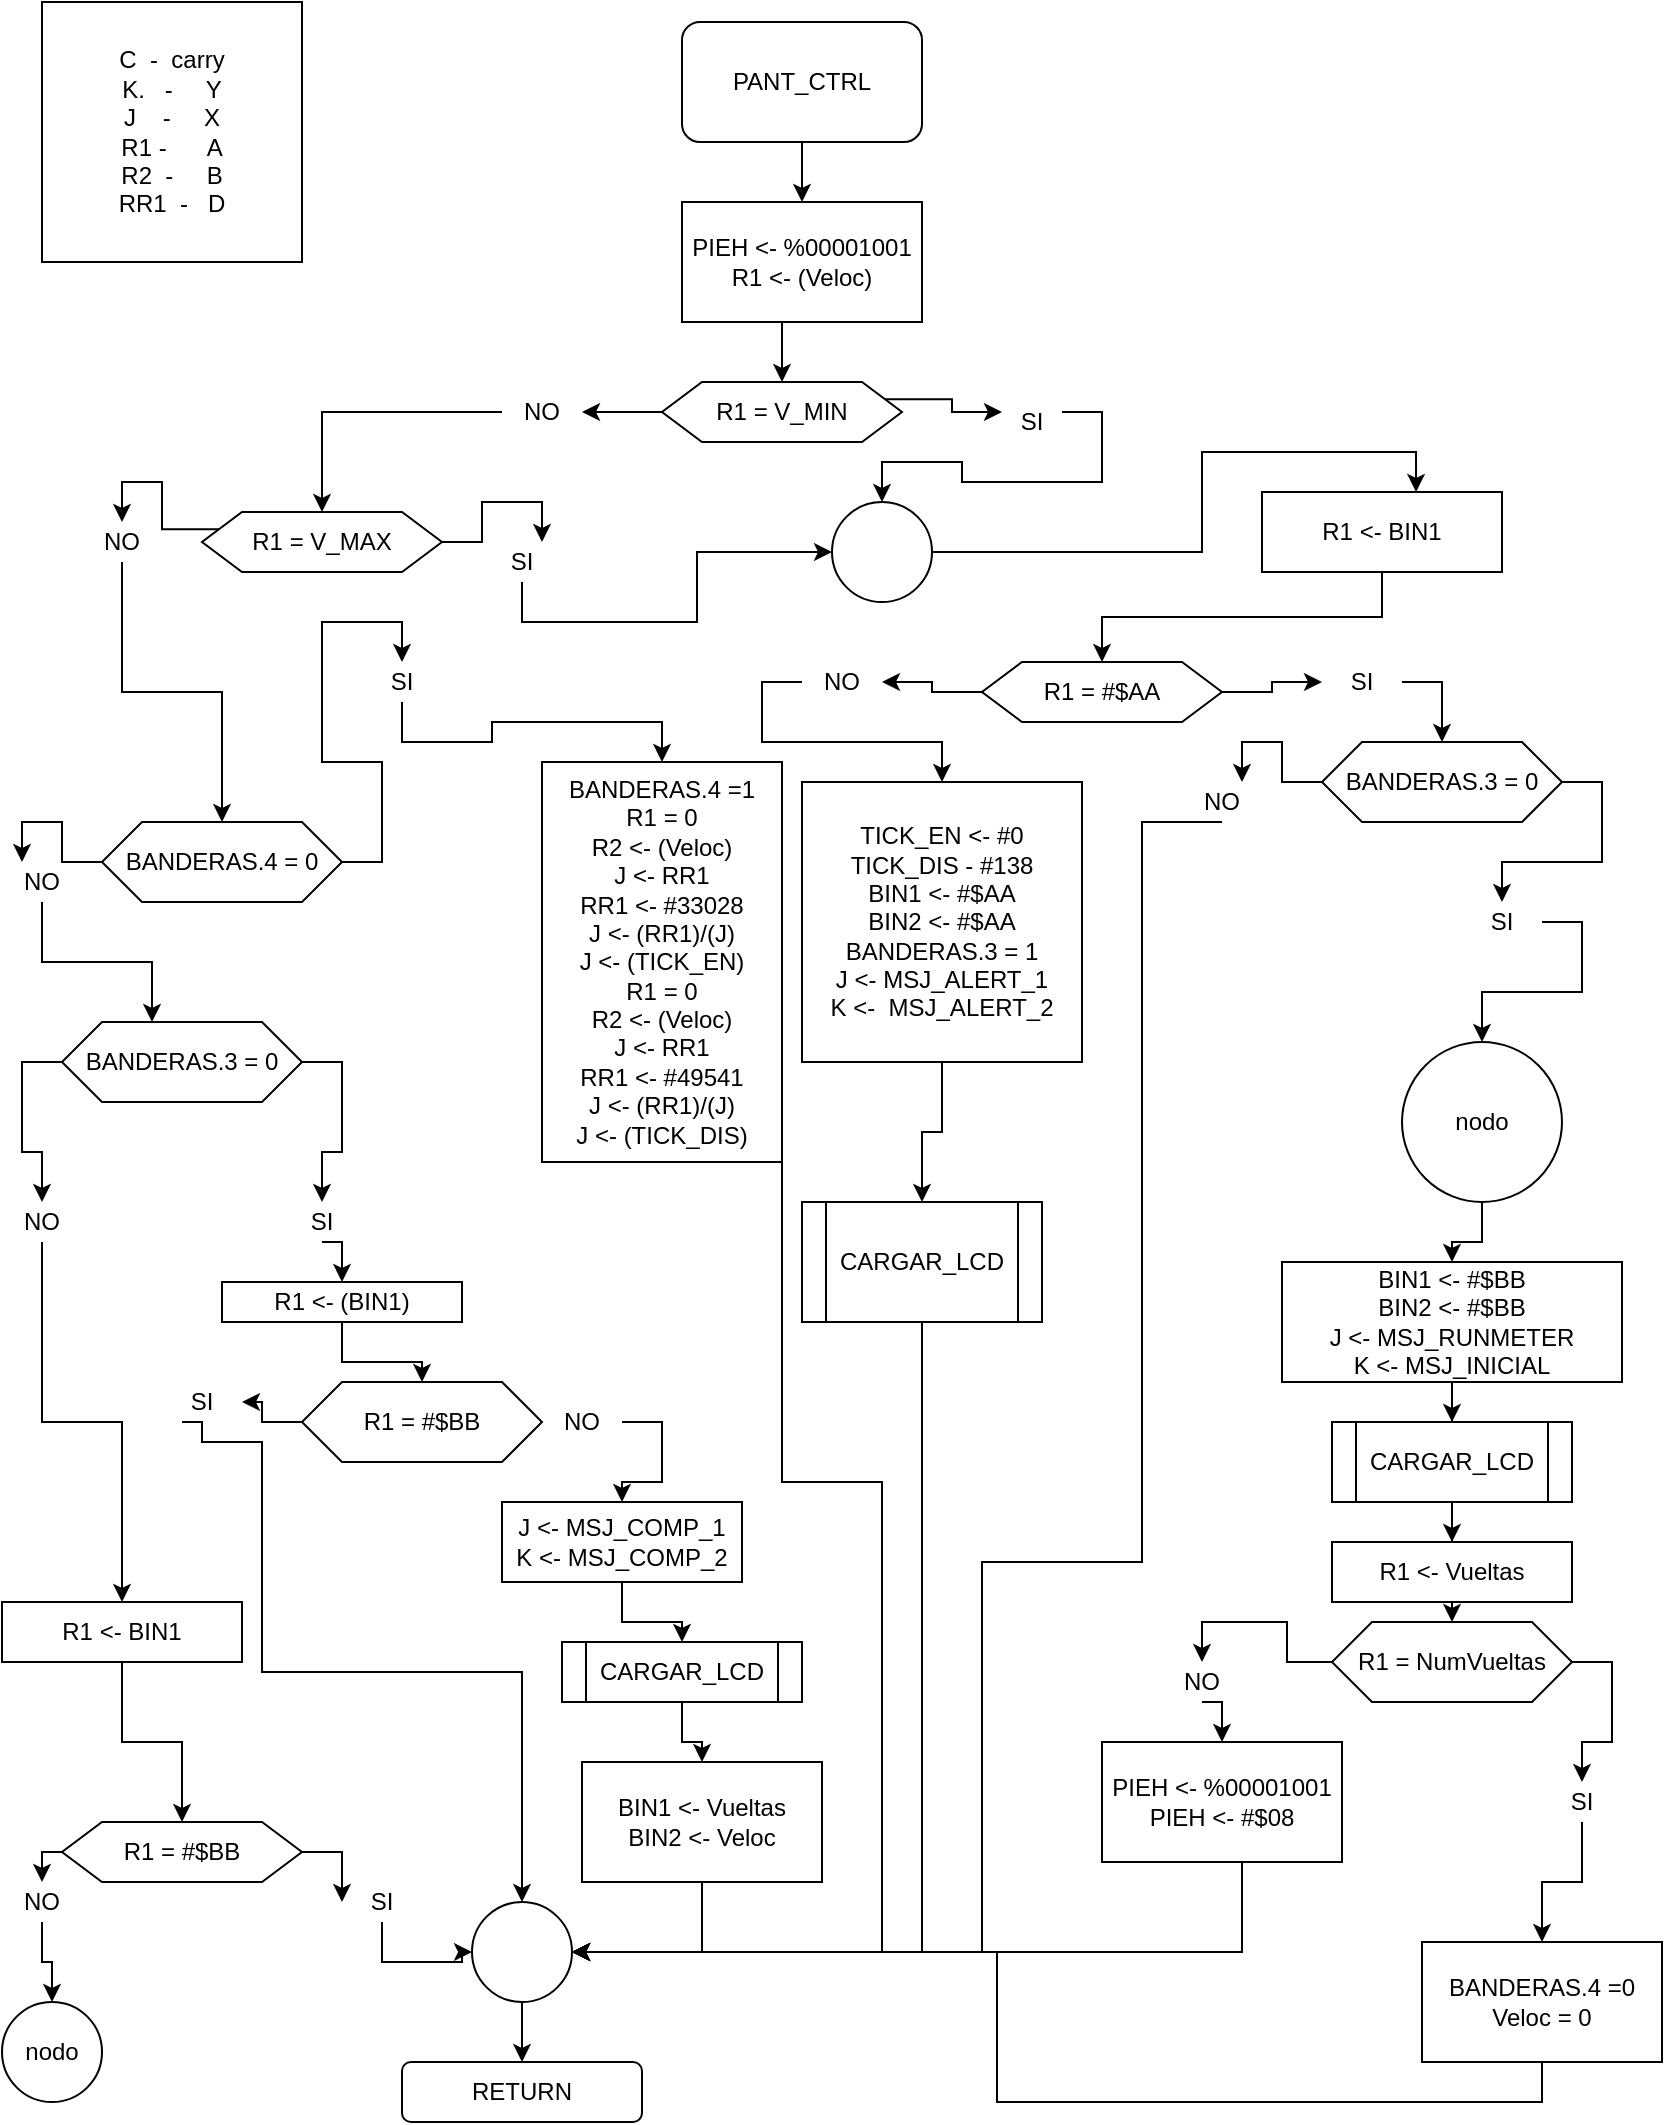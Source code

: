 <mxfile version="14.4.3" type="device"><diagram id="p27Ur7wyZK3bBlWYnrqP" name="Page-1"><mxGraphModel dx="685" dy="822" grid="1" gridSize="10" guides="1" tooltips="1" connect="1" arrows="1" fold="1" page="1" pageScale="1" pageWidth="850" pageHeight="1100" math="0" shadow="0"><root><mxCell id="0"/><mxCell id="1" parent="0"/><mxCell id="R_4s6mcesNgmBuXri8zA-4" style="edgeStyle=orthogonalEdgeStyle;rounded=0;orthogonalLoop=1;jettySize=auto;html=1;exitX=0.5;exitY=1;exitDx=0;exitDy=0;" edge="1" parent="1" source="R_4s6mcesNgmBuXri8zA-1" target="R_4s6mcesNgmBuXri8zA-3"><mxGeometry relative="1" as="geometry"/></mxCell><mxCell id="R_4s6mcesNgmBuXri8zA-1" value="PANT_CTRL" style="rounded=1;whiteSpace=wrap;html=1;" vertex="1" parent="1"><mxGeometry x="350" y="30" width="120" height="60" as="geometry"/></mxCell><mxCell id="R_4s6mcesNgmBuXri8zA-2" value="C &amp;nbsp;- &amp;nbsp;carry&lt;br&gt;K. &amp;nbsp; - &amp;nbsp; &amp;nbsp; Y&lt;br&gt;J &amp;nbsp; &amp;nbsp;- &amp;nbsp; &amp;nbsp; X&lt;br&gt;R1 - &amp;nbsp; &amp;nbsp; &amp;nbsp;A&lt;br&gt;R2 &amp;nbsp;- &amp;nbsp; &amp;nbsp; B&lt;br&gt;RR1 &amp;nbsp;- &amp;nbsp; D" style="whiteSpace=wrap;html=1;aspect=fixed;" vertex="1" parent="1"><mxGeometry x="30" y="20" width="130" height="130" as="geometry"/></mxCell><mxCell id="R_4s6mcesNgmBuXri8zA-8" style="edgeStyle=orthogonalEdgeStyle;rounded=0;orthogonalLoop=1;jettySize=auto;html=1;exitX=0.5;exitY=1;exitDx=0;exitDy=0;entryX=0.5;entryY=0;entryDx=0;entryDy=0;" edge="1" parent="1" source="R_4s6mcesNgmBuXri8zA-3" target="R_4s6mcesNgmBuXri8zA-5"><mxGeometry relative="1" as="geometry"/></mxCell><mxCell id="R_4s6mcesNgmBuXri8zA-3" value="PIEH &amp;lt;- %00001001&lt;br&gt;R1 &amp;lt;- (Veloc)" style="rounded=0;whiteSpace=wrap;html=1;" vertex="1" parent="1"><mxGeometry x="350" y="120" width="120" height="60" as="geometry"/></mxCell><mxCell id="R_4s6mcesNgmBuXri8zA-9" style="edgeStyle=orthogonalEdgeStyle;rounded=0;orthogonalLoop=1;jettySize=auto;html=1;exitX=0;exitY=0.5;exitDx=0;exitDy=0;" edge="1" parent="1" source="R_4s6mcesNgmBuXri8zA-5" target="R_4s6mcesNgmBuXri8zA-6"><mxGeometry relative="1" as="geometry"/></mxCell><mxCell id="R_4s6mcesNgmBuXri8zA-10" style="edgeStyle=orthogonalEdgeStyle;rounded=0;orthogonalLoop=1;jettySize=auto;html=1;exitX=1;exitY=0.25;exitDx=0;exitDy=0;entryX=0;entryY=0.25;entryDx=0;entryDy=0;" edge="1" parent="1" source="R_4s6mcesNgmBuXri8zA-5" target="R_4s6mcesNgmBuXri8zA-7"><mxGeometry relative="1" as="geometry"/></mxCell><mxCell id="R_4s6mcesNgmBuXri8zA-5" value="R1 = V_MIN" style="shape=hexagon;perimeter=hexagonPerimeter2;whiteSpace=wrap;html=1;fixedSize=1;" vertex="1" parent="1"><mxGeometry x="340" y="210" width="120" height="30" as="geometry"/></mxCell><mxCell id="R_4s6mcesNgmBuXri8zA-41" style="edgeStyle=orthogonalEdgeStyle;rounded=0;orthogonalLoop=1;jettySize=auto;html=1;entryX=0.5;entryY=0;entryDx=0;entryDy=0;" edge="1" parent="1" source="R_4s6mcesNgmBuXri8zA-6" target="R_4s6mcesNgmBuXri8zA-42"><mxGeometry relative="1" as="geometry"><mxPoint x="240" y="225" as="targetPoint"/></mxGeometry></mxCell><mxCell id="R_4s6mcesNgmBuXri8zA-6" value="NO" style="text;html=1;strokeColor=none;fillColor=none;align=center;verticalAlign=middle;whiteSpace=wrap;rounded=0;" vertex="1" parent="1"><mxGeometry x="260" y="215" width="40" height="20" as="geometry"/></mxCell><mxCell id="R_4s6mcesNgmBuXri8zA-49" style="edgeStyle=orthogonalEdgeStyle;rounded=0;orthogonalLoop=1;jettySize=auto;html=1;exitX=1;exitY=0.25;exitDx=0;exitDy=0;entryX=0.5;entryY=0;entryDx=0;entryDy=0;" edge="1" parent="1" source="R_4s6mcesNgmBuXri8zA-7" target="R_4s6mcesNgmBuXri8zA-47"><mxGeometry relative="1" as="geometry"/></mxCell><mxCell id="R_4s6mcesNgmBuXri8zA-7" value="SI" style="text;html=1;strokeColor=none;fillColor=none;align=center;verticalAlign=middle;whiteSpace=wrap;rounded=0;" vertex="1" parent="1"><mxGeometry x="510" y="220" width="30" height="20" as="geometry"/></mxCell><mxCell id="R_4s6mcesNgmBuXri8zA-14" style="edgeStyle=orthogonalEdgeStyle;rounded=0;orthogonalLoop=1;jettySize=auto;html=1;exitX=0.5;exitY=1;exitDx=0;exitDy=0;" edge="1" parent="1" source="R_4s6mcesNgmBuXri8zA-11" target="R_4s6mcesNgmBuXri8zA-13"><mxGeometry relative="1" as="geometry"/></mxCell><mxCell id="R_4s6mcesNgmBuXri8zA-11" value="R1 &amp;lt;- BIN1" style="rounded=0;whiteSpace=wrap;html=1;" vertex="1" parent="1"><mxGeometry x="640" y="265" width="120" height="40" as="geometry"/></mxCell><mxCell id="R_4s6mcesNgmBuXri8zA-18" style="edgeStyle=orthogonalEdgeStyle;rounded=0;orthogonalLoop=1;jettySize=auto;html=1;exitX=1;exitY=0.5;exitDx=0;exitDy=0;" edge="1" parent="1" source="R_4s6mcesNgmBuXri8zA-13" target="R_4s6mcesNgmBuXri8zA-16"><mxGeometry relative="1" as="geometry"/></mxCell><mxCell id="R_4s6mcesNgmBuXri8zA-30" style="edgeStyle=orthogonalEdgeStyle;rounded=0;orthogonalLoop=1;jettySize=auto;html=1;exitX=0;exitY=0.5;exitDx=0;exitDy=0;entryX=1;entryY=0.5;entryDx=0;entryDy=0;" edge="1" parent="1" source="R_4s6mcesNgmBuXri8zA-13" target="R_4s6mcesNgmBuXri8zA-15"><mxGeometry relative="1" as="geometry"/></mxCell><mxCell id="R_4s6mcesNgmBuXri8zA-13" value="R1 = #$AA" style="shape=hexagon;perimeter=hexagonPerimeter2;whiteSpace=wrap;html=1;fixedSize=1;" vertex="1" parent="1"><mxGeometry x="500" y="350" width="120" height="30" as="geometry"/></mxCell><mxCell id="R_4s6mcesNgmBuXri8zA-32" style="edgeStyle=orthogonalEdgeStyle;rounded=0;orthogonalLoop=1;jettySize=auto;html=1;exitX=0;exitY=0.5;exitDx=0;exitDy=0;" edge="1" parent="1" source="R_4s6mcesNgmBuXri8zA-15" target="R_4s6mcesNgmBuXri8zA-31"><mxGeometry relative="1" as="geometry"/></mxCell><mxCell id="R_4s6mcesNgmBuXri8zA-15" value="NO" style="text;html=1;strokeColor=none;fillColor=none;align=center;verticalAlign=middle;whiteSpace=wrap;rounded=0;" vertex="1" parent="1"><mxGeometry x="410" y="350" width="40" height="20" as="geometry"/></mxCell><mxCell id="R_4s6mcesNgmBuXri8zA-22" style="edgeStyle=orthogonalEdgeStyle;rounded=0;orthogonalLoop=1;jettySize=auto;html=1;exitX=1;exitY=0.5;exitDx=0;exitDy=0;" edge="1" parent="1" source="R_4s6mcesNgmBuXri8zA-16" target="R_4s6mcesNgmBuXri8zA-21"><mxGeometry relative="1" as="geometry"/></mxCell><mxCell id="R_4s6mcesNgmBuXri8zA-16" value="SI" style="text;html=1;strokeColor=none;fillColor=none;align=center;verticalAlign=middle;whiteSpace=wrap;rounded=0;" vertex="1" parent="1"><mxGeometry x="670" y="350" width="40" height="20" as="geometry"/></mxCell><mxCell id="R_4s6mcesNgmBuXri8zA-25" style="edgeStyle=orthogonalEdgeStyle;rounded=0;orthogonalLoop=1;jettySize=auto;html=1;exitX=0;exitY=0.5;exitDx=0;exitDy=0;entryX=0.75;entryY=0;entryDx=0;entryDy=0;" edge="1" parent="1" source="R_4s6mcesNgmBuXri8zA-21" target="R_4s6mcesNgmBuXri8zA-24"><mxGeometry relative="1" as="geometry"/></mxCell><mxCell id="R_4s6mcesNgmBuXri8zA-40" style="edgeStyle=orthogonalEdgeStyle;rounded=0;orthogonalLoop=1;jettySize=auto;html=1;exitX=1;exitY=0.5;exitDx=0;exitDy=0;" edge="1" parent="1" source="R_4s6mcesNgmBuXri8zA-21" target="R_4s6mcesNgmBuXri8zA-23"><mxGeometry relative="1" as="geometry"/></mxCell><mxCell id="R_4s6mcesNgmBuXri8zA-21" value="&lt;span&gt;BANDERAS.3 = 0&lt;/span&gt;" style="shape=hexagon;perimeter=hexagonPerimeter2;whiteSpace=wrap;html=1;fixedSize=1;" vertex="1" parent="1"><mxGeometry x="670" y="390" width="120" height="40" as="geometry"/></mxCell><mxCell id="R_4s6mcesNgmBuXri8zA-77" style="edgeStyle=orthogonalEdgeStyle;rounded=0;orthogonalLoop=1;jettySize=auto;html=1;exitX=1;exitY=0.5;exitDx=0;exitDy=0;entryX=0.5;entryY=0;entryDx=0;entryDy=0;" edge="1" parent="1" source="R_4s6mcesNgmBuXri8zA-23" target="R_4s6mcesNgmBuXri8zA-78"><mxGeometry relative="1" as="geometry"><mxPoint x="740" y="610" as="targetPoint"/></mxGeometry></mxCell><mxCell id="R_4s6mcesNgmBuXri8zA-23" value="SI" style="text;html=1;strokeColor=none;fillColor=none;align=center;verticalAlign=middle;whiteSpace=wrap;rounded=0;" vertex="1" parent="1"><mxGeometry x="740" y="470" width="40" height="20" as="geometry"/></mxCell><mxCell id="R_4s6mcesNgmBuXri8zA-29" style="edgeStyle=orthogonalEdgeStyle;rounded=0;orthogonalLoop=1;jettySize=auto;html=1;exitX=0.5;exitY=1;exitDx=0;exitDy=0;entryX=1;entryY=0.5;entryDx=0;entryDy=0;" edge="1" parent="1" source="R_4s6mcesNgmBuXri8zA-24" target="R_4s6mcesNgmBuXri8zA-27"><mxGeometry relative="1" as="geometry"><Array as="points"><mxPoint x="580" y="430"/><mxPoint x="580" y="800"/><mxPoint x="500" y="800"/><mxPoint x="500" y="995"/></Array></mxGeometry></mxCell><mxCell id="R_4s6mcesNgmBuXri8zA-24" value="NO" style="text;html=1;strokeColor=none;fillColor=none;align=center;verticalAlign=middle;whiteSpace=wrap;rounded=0;" vertex="1" parent="1"><mxGeometry x="600" y="410" width="40" height="20" as="geometry"/></mxCell><mxCell id="R_4s6mcesNgmBuXri8zA-26" value="RETURN" style="rounded=1;whiteSpace=wrap;html=1;" vertex="1" parent="1"><mxGeometry x="210" y="1050" width="120" height="30" as="geometry"/></mxCell><mxCell id="R_4s6mcesNgmBuXri8zA-28" style="edgeStyle=orthogonalEdgeStyle;rounded=0;orthogonalLoop=1;jettySize=auto;html=1;exitX=0.5;exitY=1;exitDx=0;exitDy=0;" edge="1" parent="1" source="R_4s6mcesNgmBuXri8zA-27" target="R_4s6mcesNgmBuXri8zA-26"><mxGeometry relative="1" as="geometry"/></mxCell><mxCell id="R_4s6mcesNgmBuXri8zA-27" value="" style="ellipse;whiteSpace=wrap;html=1;aspect=fixed;" vertex="1" parent="1"><mxGeometry x="245" y="970" width="50" height="50" as="geometry"/></mxCell><mxCell id="R_4s6mcesNgmBuXri8zA-38" style="edgeStyle=orthogonalEdgeStyle;rounded=0;orthogonalLoop=1;jettySize=auto;html=1;exitX=0.5;exitY=1;exitDx=0;exitDy=0;" edge="1" parent="1" source="R_4s6mcesNgmBuXri8zA-31" target="R_4s6mcesNgmBuXri8zA-37"><mxGeometry relative="1" as="geometry"/></mxCell><mxCell id="R_4s6mcesNgmBuXri8zA-31" value="TICK_EN &amp;lt;- #0&lt;br&gt;TICK_DIS - #138&lt;br&gt;BIN1 &amp;lt;- #$AA&lt;br&gt;BIN2 &amp;lt;- #$AA&lt;br&gt;BANDERAS.3 = 1&lt;br&gt;J &amp;lt;- MSJ_ALERT_1&lt;br&gt;K &amp;lt;- &amp;nbsp;MSJ_ALERT_2" style="rounded=0;whiteSpace=wrap;html=1;" vertex="1" parent="1"><mxGeometry x="410" y="410" width="140" height="140" as="geometry"/></mxCell><mxCell id="R_4s6mcesNgmBuXri8zA-36" style="edgeStyle=orthogonalEdgeStyle;rounded=0;orthogonalLoop=1;jettySize=auto;html=1;exitX=0.5;exitY=1;exitDx=0;exitDy=0;" edge="1" parent="1" source="R_4s6mcesNgmBuXri8zA-31" target="R_4s6mcesNgmBuXri8zA-31"><mxGeometry relative="1" as="geometry"/></mxCell><mxCell id="R_4s6mcesNgmBuXri8zA-39" style="edgeStyle=orthogonalEdgeStyle;rounded=0;orthogonalLoop=1;jettySize=auto;html=1;exitX=0.5;exitY=1;exitDx=0;exitDy=0;entryX=1;entryY=0.5;entryDx=0;entryDy=0;" edge="1" parent="1" source="R_4s6mcesNgmBuXri8zA-37" target="R_4s6mcesNgmBuXri8zA-27"><mxGeometry relative="1" as="geometry"/></mxCell><mxCell id="R_4s6mcesNgmBuXri8zA-37" value="CARGAR_LCD" style="shape=process;whiteSpace=wrap;html=1;backgroundOutline=1;" vertex="1" parent="1"><mxGeometry x="410" y="620" width="120" height="60" as="geometry"/></mxCell><mxCell id="R_4s6mcesNgmBuXri8zA-45" style="edgeStyle=orthogonalEdgeStyle;rounded=0;orthogonalLoop=1;jettySize=auto;html=1;exitX=1;exitY=0.5;exitDx=0;exitDy=0;entryX=0.75;entryY=0;entryDx=0;entryDy=0;" edge="1" parent="1" source="R_4s6mcesNgmBuXri8zA-42" target="R_4s6mcesNgmBuXri8zA-44"><mxGeometry relative="1" as="geometry"/></mxCell><mxCell id="R_4s6mcesNgmBuXri8zA-46" style="edgeStyle=orthogonalEdgeStyle;rounded=0;orthogonalLoop=1;jettySize=auto;html=1;exitX=0;exitY=0.25;exitDx=0;exitDy=0;entryX=0.5;entryY=0;entryDx=0;entryDy=0;" edge="1" parent="1" source="R_4s6mcesNgmBuXri8zA-42" target="R_4s6mcesNgmBuXri8zA-43"><mxGeometry relative="1" as="geometry"/></mxCell><mxCell id="R_4s6mcesNgmBuXri8zA-42" value="R1 = V_MAX" style="shape=hexagon;perimeter=hexagonPerimeter2;whiteSpace=wrap;html=1;fixedSize=1;" vertex="1" parent="1"><mxGeometry x="110" y="275" width="120" height="30" as="geometry"/></mxCell><mxCell id="R_4s6mcesNgmBuXri8zA-75" style="edgeStyle=orthogonalEdgeStyle;rounded=0;orthogonalLoop=1;jettySize=auto;html=1;exitX=0.5;exitY=1;exitDx=0;exitDy=0;entryX=0.5;entryY=0;entryDx=0;entryDy=0;" edge="1" parent="1" source="R_4s6mcesNgmBuXri8zA-43" target="R_4s6mcesNgmBuXri8zA-53"><mxGeometry relative="1" as="geometry"><mxPoint x="95" y="375" as="targetPoint"/></mxGeometry></mxCell><mxCell id="R_4s6mcesNgmBuXri8zA-43" value="NO" style="text;html=1;strokeColor=none;fillColor=none;align=center;verticalAlign=middle;whiteSpace=wrap;rounded=0;" vertex="1" parent="1"><mxGeometry x="50" y="280" width="40" height="20" as="geometry"/></mxCell><mxCell id="R_4s6mcesNgmBuXri8zA-48" style="edgeStyle=orthogonalEdgeStyle;rounded=0;orthogonalLoop=1;jettySize=auto;html=1;exitX=0.5;exitY=1;exitDx=0;exitDy=0;entryX=0;entryY=0.5;entryDx=0;entryDy=0;" edge="1" parent="1" source="R_4s6mcesNgmBuXri8zA-44" target="R_4s6mcesNgmBuXri8zA-47"><mxGeometry relative="1" as="geometry"/></mxCell><mxCell id="R_4s6mcesNgmBuXri8zA-44" value="SI" style="text;html=1;strokeColor=none;fillColor=none;align=center;verticalAlign=middle;whiteSpace=wrap;rounded=0;" vertex="1" parent="1"><mxGeometry x="250" y="290" width="40" height="20" as="geometry"/></mxCell><mxCell id="R_4s6mcesNgmBuXri8zA-50" style="edgeStyle=orthogonalEdgeStyle;rounded=0;orthogonalLoop=1;jettySize=auto;html=1;exitX=1;exitY=0.5;exitDx=0;exitDy=0;entryX=0.642;entryY=0;entryDx=0;entryDy=0;entryPerimeter=0;" edge="1" parent="1" source="R_4s6mcesNgmBuXri8zA-47" target="R_4s6mcesNgmBuXri8zA-11"><mxGeometry relative="1" as="geometry"><Array as="points"><mxPoint x="610" y="295"/><mxPoint x="610" y="245"/><mxPoint x="717" y="245"/></Array></mxGeometry></mxCell><mxCell id="R_4s6mcesNgmBuXri8zA-47" value="" style="ellipse;whiteSpace=wrap;html=1;aspect=fixed;" vertex="1" parent="1"><mxGeometry x="425" y="270" width="50" height="50" as="geometry"/></mxCell><mxCell id="R_4s6mcesNgmBuXri8zA-56" style="edgeStyle=orthogonalEdgeStyle;rounded=0;orthogonalLoop=1;jettySize=auto;html=1;exitX=0;exitY=0.5;exitDx=0;exitDy=0;entryX=0.25;entryY=0;entryDx=0;entryDy=0;" edge="1" parent="1" source="R_4s6mcesNgmBuXri8zA-53" target="R_4s6mcesNgmBuXri8zA-54"><mxGeometry relative="1" as="geometry"/></mxCell><mxCell id="R_4s6mcesNgmBuXri8zA-103" style="edgeStyle=orthogonalEdgeStyle;rounded=0;orthogonalLoop=1;jettySize=auto;html=1;exitX=1;exitY=0.5;exitDx=0;exitDy=0;entryX=0.5;entryY=0;entryDx=0;entryDy=0;" edge="1" parent="1" source="R_4s6mcesNgmBuXri8zA-53" target="R_4s6mcesNgmBuXri8zA-55"><mxGeometry relative="1" as="geometry"/></mxCell><mxCell id="R_4s6mcesNgmBuXri8zA-53" value="&lt;span&gt;BANDERAS.4 = 0&lt;/span&gt;" style="shape=hexagon;perimeter=hexagonPerimeter2;whiteSpace=wrap;html=1;fixedSize=1;" vertex="1" parent="1"><mxGeometry x="60" y="430" width="120" height="40" as="geometry"/></mxCell><mxCell id="R_4s6mcesNgmBuXri8zA-58" style="edgeStyle=orthogonalEdgeStyle;rounded=0;orthogonalLoop=1;jettySize=auto;html=1;exitX=0.5;exitY=1;exitDx=0;exitDy=0;entryX=0.375;entryY=0;entryDx=0;entryDy=0;" edge="1" parent="1" source="R_4s6mcesNgmBuXri8zA-54" target="R_4s6mcesNgmBuXri8zA-57"><mxGeometry relative="1" as="geometry"/></mxCell><mxCell id="R_4s6mcesNgmBuXri8zA-54" value="NO" style="text;html=1;strokeColor=none;fillColor=none;align=center;verticalAlign=middle;whiteSpace=wrap;rounded=0;" vertex="1" parent="1"><mxGeometry x="10" y="450" width="40" height="20" as="geometry"/></mxCell><mxCell id="R_4s6mcesNgmBuXri8zA-104" style="edgeStyle=orthogonalEdgeStyle;rounded=0;orthogonalLoop=1;jettySize=auto;html=1;exitX=0.5;exitY=1;exitDx=0;exitDy=0;" edge="1" parent="1" source="R_4s6mcesNgmBuXri8zA-55" target="R_4s6mcesNgmBuXri8zA-102"><mxGeometry relative="1" as="geometry"/></mxCell><mxCell id="R_4s6mcesNgmBuXri8zA-55" value="SI" style="text;html=1;strokeColor=none;fillColor=none;align=center;verticalAlign=middle;whiteSpace=wrap;rounded=0;" vertex="1" parent="1"><mxGeometry x="190" y="350" width="40" height="20" as="geometry"/></mxCell><mxCell id="R_4s6mcesNgmBuXri8zA-60" style="edgeStyle=orthogonalEdgeStyle;rounded=0;orthogonalLoop=1;jettySize=auto;html=1;exitX=0;exitY=0.5;exitDx=0;exitDy=0;" edge="1" parent="1" source="R_4s6mcesNgmBuXri8zA-57" target="R_4s6mcesNgmBuXri8zA-59"><mxGeometry relative="1" as="geometry"/></mxCell><mxCell id="R_4s6mcesNgmBuXri8zA-62" style="edgeStyle=orthogonalEdgeStyle;rounded=0;orthogonalLoop=1;jettySize=auto;html=1;exitX=1;exitY=0.5;exitDx=0;exitDy=0;entryX=0.5;entryY=0;entryDx=0;entryDy=0;" edge="1" parent="1" source="R_4s6mcesNgmBuXri8zA-57" target="R_4s6mcesNgmBuXri8zA-61"><mxGeometry relative="1" as="geometry"/></mxCell><mxCell id="R_4s6mcesNgmBuXri8zA-57" value="&lt;span&gt;BANDERAS.3 = 0&lt;/span&gt;" style="shape=hexagon;perimeter=hexagonPerimeter2;whiteSpace=wrap;html=1;fixedSize=1;" vertex="1" parent="1"><mxGeometry x="40" y="530" width="120" height="40" as="geometry"/></mxCell><mxCell id="R_4s6mcesNgmBuXri8zA-64" style="edgeStyle=orthogonalEdgeStyle;rounded=0;orthogonalLoop=1;jettySize=auto;html=1;exitX=0.5;exitY=1;exitDx=0;exitDy=0;" edge="1" parent="1" source="R_4s6mcesNgmBuXri8zA-59" target="R_4s6mcesNgmBuXri8zA-63"><mxGeometry relative="1" as="geometry"/></mxCell><mxCell id="R_4s6mcesNgmBuXri8zA-59" value="NO" style="text;html=1;strokeColor=none;fillColor=none;align=center;verticalAlign=middle;whiteSpace=wrap;rounded=0;" vertex="1" parent="1"><mxGeometry x="10" y="620" width="40" height="20" as="geometry"/></mxCell><mxCell id="R_4s6mcesNgmBuXri8zA-107" style="edgeStyle=orthogonalEdgeStyle;rounded=0;orthogonalLoop=1;jettySize=auto;html=1;exitX=0.5;exitY=1;exitDx=0;exitDy=0;entryX=0.5;entryY=0;entryDx=0;entryDy=0;" edge="1" parent="1" source="R_4s6mcesNgmBuXri8zA-61" target="R_4s6mcesNgmBuXri8zA-106"><mxGeometry relative="1" as="geometry"/></mxCell><mxCell id="R_4s6mcesNgmBuXri8zA-61" value="SI" style="text;html=1;strokeColor=none;fillColor=none;align=center;verticalAlign=middle;whiteSpace=wrap;rounded=0;" vertex="1" parent="1"><mxGeometry x="150" y="620" width="40" height="20" as="geometry"/></mxCell><mxCell id="R_4s6mcesNgmBuXri8zA-71" style="edgeStyle=orthogonalEdgeStyle;rounded=0;orthogonalLoop=1;jettySize=auto;html=1;exitX=0.5;exitY=1;exitDx=0;exitDy=0;" edge="1" parent="1" source="R_4s6mcesNgmBuXri8zA-63" target="R_4s6mcesNgmBuXri8zA-65"><mxGeometry relative="1" as="geometry"/></mxCell><mxCell id="R_4s6mcesNgmBuXri8zA-63" value="R1 &amp;lt;- BIN1" style="rounded=0;whiteSpace=wrap;html=1;" vertex="1" parent="1"><mxGeometry x="10" y="820" width="120" height="30" as="geometry"/></mxCell><mxCell id="R_4s6mcesNgmBuXri8zA-68" style="edgeStyle=orthogonalEdgeStyle;rounded=0;orthogonalLoop=1;jettySize=auto;html=1;exitX=1;exitY=0.5;exitDx=0;exitDy=0;" edge="1" parent="1" source="R_4s6mcesNgmBuXri8zA-65" target="R_4s6mcesNgmBuXri8zA-67"><mxGeometry relative="1" as="geometry"/></mxCell><mxCell id="R_4s6mcesNgmBuXri8zA-70" style="edgeStyle=orthogonalEdgeStyle;rounded=0;orthogonalLoop=1;jettySize=auto;html=1;exitX=0;exitY=0.5;exitDx=0;exitDy=0;entryX=0.5;entryY=0;entryDx=0;entryDy=0;" edge="1" parent="1" source="R_4s6mcesNgmBuXri8zA-65" target="R_4s6mcesNgmBuXri8zA-66"><mxGeometry relative="1" as="geometry"/></mxCell><mxCell id="R_4s6mcesNgmBuXri8zA-65" value="R1 = #$BB" style="shape=hexagon;perimeter=hexagonPerimeter2;whiteSpace=wrap;html=1;fixedSize=1;" vertex="1" parent="1"><mxGeometry x="40" y="930" width="120" height="30" as="geometry"/></mxCell><mxCell id="R_4s6mcesNgmBuXri8zA-80" style="edgeStyle=orthogonalEdgeStyle;rounded=0;orthogonalLoop=1;jettySize=auto;html=1;exitX=0.5;exitY=1;exitDx=0;exitDy=0;" edge="1" parent="1" source="R_4s6mcesNgmBuXri8zA-66" target="R_4s6mcesNgmBuXri8zA-79"><mxGeometry relative="1" as="geometry"/></mxCell><mxCell id="R_4s6mcesNgmBuXri8zA-66" value="NO" style="text;html=1;strokeColor=none;fillColor=none;align=center;verticalAlign=middle;whiteSpace=wrap;rounded=0;" vertex="1" parent="1"><mxGeometry x="10" y="960" width="40" height="20" as="geometry"/></mxCell><mxCell id="R_4s6mcesNgmBuXri8zA-72" style="edgeStyle=orthogonalEdgeStyle;rounded=0;orthogonalLoop=1;jettySize=auto;html=1;exitX=0.5;exitY=1;exitDx=0;exitDy=0;" edge="1" parent="1" source="R_4s6mcesNgmBuXri8zA-67" target="R_4s6mcesNgmBuXri8zA-27"><mxGeometry relative="1" as="geometry"/></mxCell><mxCell id="R_4s6mcesNgmBuXri8zA-67" value="SI" style="text;html=1;strokeColor=none;fillColor=none;align=center;verticalAlign=middle;whiteSpace=wrap;rounded=0;" vertex="1" parent="1"><mxGeometry x="180" y="960" width="40" height="20" as="geometry"/></mxCell><mxCell id="R_4s6mcesNgmBuXri8zA-83" style="edgeStyle=orthogonalEdgeStyle;rounded=0;orthogonalLoop=1;jettySize=auto;html=1;exitX=0.5;exitY=1;exitDx=0;exitDy=0;" edge="1" parent="1" source="R_4s6mcesNgmBuXri8zA-78" target="R_4s6mcesNgmBuXri8zA-82"><mxGeometry relative="1" as="geometry"/></mxCell><mxCell id="R_4s6mcesNgmBuXri8zA-78" value="nodo" style="ellipse;whiteSpace=wrap;html=1;aspect=fixed;" vertex="1" parent="1"><mxGeometry x="710" y="540" width="80" height="80" as="geometry"/></mxCell><mxCell id="R_4s6mcesNgmBuXri8zA-79" value="nodo" style="ellipse;whiteSpace=wrap;html=1;aspect=fixed;" vertex="1" parent="1"><mxGeometry x="10" y="1020" width="50" height="50" as="geometry"/></mxCell><mxCell id="R_4s6mcesNgmBuXri8zA-85" style="edgeStyle=orthogonalEdgeStyle;rounded=0;orthogonalLoop=1;jettySize=auto;html=1;exitX=0.5;exitY=1;exitDx=0;exitDy=0;" edge="1" parent="1" source="R_4s6mcesNgmBuXri8zA-82" target="R_4s6mcesNgmBuXri8zA-84"><mxGeometry relative="1" as="geometry"/></mxCell><mxCell id="R_4s6mcesNgmBuXri8zA-82" value="BIN1 &amp;lt;- #$BB&lt;br&gt;BIN2 &amp;lt;- #$BB&lt;br&gt;J &amp;lt;- MSJ_RUNMETER&lt;br&gt;K &amp;lt;- MSJ_INICIAL&lt;br&gt;" style="rounded=0;whiteSpace=wrap;html=1;" vertex="1" parent="1"><mxGeometry x="650" y="650" width="170" height="60" as="geometry"/></mxCell><mxCell id="R_4s6mcesNgmBuXri8zA-87" style="edgeStyle=orthogonalEdgeStyle;rounded=0;orthogonalLoop=1;jettySize=auto;html=1;exitX=0.5;exitY=1;exitDx=0;exitDy=0;" edge="1" parent="1" source="R_4s6mcesNgmBuXri8zA-84" target="R_4s6mcesNgmBuXri8zA-86"><mxGeometry relative="1" as="geometry"/></mxCell><mxCell id="R_4s6mcesNgmBuXri8zA-84" value="CARGAR_LCD" style="shape=process;whiteSpace=wrap;html=1;backgroundOutline=1;" vertex="1" parent="1"><mxGeometry x="675" y="730" width="120" height="40" as="geometry"/></mxCell><mxCell id="R_4s6mcesNgmBuXri8zA-90" style="edgeStyle=orthogonalEdgeStyle;rounded=0;orthogonalLoop=1;jettySize=auto;html=1;exitX=0.5;exitY=1;exitDx=0;exitDy=0;entryX=0.5;entryY=0;entryDx=0;entryDy=0;" edge="1" parent="1" source="R_4s6mcesNgmBuXri8zA-86" target="R_4s6mcesNgmBuXri8zA-89"><mxGeometry relative="1" as="geometry"/></mxCell><mxCell id="R_4s6mcesNgmBuXri8zA-86" value="R1 &amp;lt;- Vueltas&lt;br&gt;" style="rounded=0;whiteSpace=wrap;html=1;" vertex="1" parent="1"><mxGeometry x="675" y="790" width="120" height="30" as="geometry"/></mxCell><mxCell id="R_4s6mcesNgmBuXri8zA-92" style="edgeStyle=orthogonalEdgeStyle;rounded=0;orthogonalLoop=1;jettySize=auto;html=1;exitX=0;exitY=0.5;exitDx=0;exitDy=0;entryX=0.5;entryY=0;entryDx=0;entryDy=0;" edge="1" parent="1" source="R_4s6mcesNgmBuXri8zA-89" target="R_4s6mcesNgmBuXri8zA-91"><mxGeometry relative="1" as="geometry"/></mxCell><mxCell id="R_4s6mcesNgmBuXri8zA-95" style="edgeStyle=orthogonalEdgeStyle;rounded=0;orthogonalLoop=1;jettySize=auto;html=1;exitX=1;exitY=0.5;exitDx=0;exitDy=0;" edge="1" parent="1" source="R_4s6mcesNgmBuXri8zA-89" target="R_4s6mcesNgmBuXri8zA-93"><mxGeometry relative="1" as="geometry"/></mxCell><mxCell id="R_4s6mcesNgmBuXri8zA-89" value="R1 = NumVueltas" style="shape=hexagon;perimeter=hexagonPerimeter2;whiteSpace=wrap;html=1;fixedSize=1;" vertex="1" parent="1"><mxGeometry x="675" y="830" width="120" height="40" as="geometry"/></mxCell><mxCell id="R_4s6mcesNgmBuXri8zA-100" style="edgeStyle=orthogonalEdgeStyle;rounded=0;orthogonalLoop=1;jettySize=auto;html=1;exitX=0.5;exitY=1;exitDx=0;exitDy=0;entryX=0.5;entryY=0;entryDx=0;entryDy=0;" edge="1" parent="1" source="R_4s6mcesNgmBuXri8zA-91" target="R_4s6mcesNgmBuXri8zA-99"><mxGeometry relative="1" as="geometry"/></mxCell><mxCell id="R_4s6mcesNgmBuXri8zA-91" value="NO" style="text;html=1;strokeColor=none;fillColor=none;align=center;verticalAlign=middle;whiteSpace=wrap;rounded=0;" vertex="1" parent="1"><mxGeometry x="590" y="850" width="40" height="20" as="geometry"/></mxCell><mxCell id="R_4s6mcesNgmBuXri8zA-98" style="edgeStyle=orthogonalEdgeStyle;rounded=0;orthogonalLoop=1;jettySize=auto;html=1;exitX=0.5;exitY=1;exitDx=0;exitDy=0;" edge="1" parent="1" source="R_4s6mcesNgmBuXri8zA-93" target="R_4s6mcesNgmBuXri8zA-96"><mxGeometry relative="1" as="geometry"/></mxCell><mxCell id="R_4s6mcesNgmBuXri8zA-93" value="SI" style="text;html=1;strokeColor=none;fillColor=none;align=center;verticalAlign=middle;whiteSpace=wrap;rounded=0;" vertex="1" parent="1"><mxGeometry x="780" y="910" width="40" height="20" as="geometry"/></mxCell><mxCell id="R_4s6mcesNgmBuXri8zA-97" style="edgeStyle=orthogonalEdgeStyle;rounded=0;orthogonalLoop=1;jettySize=auto;html=1;exitX=0.5;exitY=1;exitDx=0;exitDy=0;entryX=1;entryY=0.5;entryDx=0;entryDy=0;" edge="1" parent="1" source="R_4s6mcesNgmBuXri8zA-96" target="R_4s6mcesNgmBuXri8zA-27"><mxGeometry relative="1" as="geometry"/></mxCell><mxCell id="R_4s6mcesNgmBuXri8zA-96" value="BANDERAS.4 =0&lt;br&gt;Veloc = 0" style="rounded=0;whiteSpace=wrap;html=1;" vertex="1" parent="1"><mxGeometry x="720" y="990" width="120" height="60" as="geometry"/></mxCell><mxCell id="R_4s6mcesNgmBuXri8zA-101" style="edgeStyle=orthogonalEdgeStyle;rounded=0;orthogonalLoop=1;jettySize=auto;html=1;exitX=0.5;exitY=1;exitDx=0;exitDy=0;" edge="1" parent="1" source="R_4s6mcesNgmBuXri8zA-99" target="R_4s6mcesNgmBuXri8zA-27"><mxGeometry relative="1" as="geometry"><Array as="points"><mxPoint x="630" y="995"/></Array></mxGeometry></mxCell><mxCell id="R_4s6mcesNgmBuXri8zA-99" value="PIEH &amp;lt;- %00001001&lt;br&gt;PIEH &amp;lt;- #$08" style="rounded=0;whiteSpace=wrap;html=1;" vertex="1" parent="1"><mxGeometry x="560" y="890" width="120" height="60" as="geometry"/></mxCell><mxCell id="R_4s6mcesNgmBuXri8zA-105" style="edgeStyle=orthogonalEdgeStyle;rounded=0;orthogonalLoop=1;jettySize=auto;html=1;exitX=0.5;exitY=1;exitDx=0;exitDy=0;" edge="1" parent="1" source="R_4s6mcesNgmBuXri8zA-102" target="R_4s6mcesNgmBuXri8zA-27"><mxGeometry relative="1" as="geometry"><Array as="points"><mxPoint x="400" y="600"/><mxPoint x="400" y="760"/><mxPoint x="450" y="760"/><mxPoint x="450" y="995"/></Array></mxGeometry></mxCell><mxCell id="R_4s6mcesNgmBuXri8zA-102" value="BANDERAS.4 =1&lt;br&gt;R1 = 0&lt;br&gt;R2 &amp;lt;- (Veloc)&lt;br&gt;J &amp;lt;- RR1&lt;br&gt;RR1 &amp;lt;- #33028&lt;br&gt;J &amp;lt;- (RR1)/(J)&lt;br&gt;J &amp;lt;- (TICK_EN)&lt;br&gt;R1 = 0&lt;br&gt;R2 &amp;lt;- (Veloc)&lt;br&gt;J &amp;lt;- RR1&lt;br&gt;RR1 &amp;lt;- #49541&lt;br&gt;J &amp;lt;- (RR1)/(J)&lt;br&gt;J &amp;lt;- (TICK_DIS)" style="rounded=0;whiteSpace=wrap;html=1;" vertex="1" parent="1"><mxGeometry x="280" y="400" width="120" height="200" as="geometry"/></mxCell><mxCell id="R_4s6mcesNgmBuXri8zA-109" style="edgeStyle=orthogonalEdgeStyle;rounded=0;orthogonalLoop=1;jettySize=auto;html=1;exitX=0.5;exitY=1;exitDx=0;exitDy=0;entryX=0.5;entryY=0;entryDx=0;entryDy=0;" edge="1" parent="1" source="R_4s6mcesNgmBuXri8zA-106" target="R_4s6mcesNgmBuXri8zA-108"><mxGeometry relative="1" as="geometry"/></mxCell><mxCell id="R_4s6mcesNgmBuXri8zA-106" value="R1 &amp;lt;- (BIN1)" style="rounded=0;whiteSpace=wrap;html=1;" vertex="1" parent="1"><mxGeometry x="120" y="660" width="120" height="20" as="geometry"/></mxCell><mxCell id="R_4s6mcesNgmBuXri8zA-114" style="edgeStyle=orthogonalEdgeStyle;rounded=0;orthogonalLoop=1;jettySize=auto;html=1;exitX=0;exitY=0.5;exitDx=0;exitDy=0;" edge="1" parent="1" source="R_4s6mcesNgmBuXri8zA-108" target="R_4s6mcesNgmBuXri8zA-110"><mxGeometry relative="1" as="geometry"/></mxCell><mxCell id="R_4s6mcesNgmBuXri8zA-108" value="R1 = #$BB" style="shape=hexagon;perimeter=hexagonPerimeter2;whiteSpace=wrap;html=1;fixedSize=1;" vertex="1" parent="1"><mxGeometry x="160" y="710" width="120" height="40" as="geometry"/></mxCell><mxCell id="R_4s6mcesNgmBuXri8zA-113" style="edgeStyle=orthogonalEdgeStyle;rounded=0;orthogonalLoop=1;jettySize=auto;html=1;exitX=0.25;exitY=1;exitDx=0;exitDy=0;" edge="1" parent="1" source="R_4s6mcesNgmBuXri8zA-110" target="R_4s6mcesNgmBuXri8zA-27"><mxGeometry relative="1" as="geometry"><Array as="points"><mxPoint x="110" y="740"/><mxPoint x="140" y="740"/><mxPoint x="140" y="855"/><mxPoint x="270" y="855"/></Array></mxGeometry></mxCell><mxCell id="R_4s6mcesNgmBuXri8zA-110" value="SI" style="text;html=1;strokeColor=none;fillColor=none;align=center;verticalAlign=middle;whiteSpace=wrap;rounded=0;" vertex="1" parent="1"><mxGeometry x="90" y="710" width="40" height="20" as="geometry"/></mxCell><mxCell id="R_4s6mcesNgmBuXri8zA-116" style="edgeStyle=orthogonalEdgeStyle;rounded=0;orthogonalLoop=1;jettySize=auto;html=1;exitX=1;exitY=0.5;exitDx=0;exitDy=0;" edge="1" parent="1" source="R_4s6mcesNgmBuXri8zA-112" target="R_4s6mcesNgmBuXri8zA-115"><mxGeometry relative="1" as="geometry"/></mxCell><mxCell id="R_4s6mcesNgmBuXri8zA-112" value="NO" style="text;html=1;strokeColor=none;fillColor=none;align=center;verticalAlign=middle;whiteSpace=wrap;rounded=0;" vertex="1" parent="1"><mxGeometry x="280" y="720" width="40" height="20" as="geometry"/></mxCell><mxCell id="R_4s6mcesNgmBuXri8zA-118" style="edgeStyle=orthogonalEdgeStyle;rounded=0;orthogonalLoop=1;jettySize=auto;html=1;exitX=0.5;exitY=1;exitDx=0;exitDy=0;" edge="1" parent="1" source="R_4s6mcesNgmBuXri8zA-115" target="R_4s6mcesNgmBuXri8zA-117"><mxGeometry relative="1" as="geometry"/></mxCell><mxCell id="R_4s6mcesNgmBuXri8zA-115" value="J &amp;lt;- MSJ_COMP_1&lt;br&gt;K &amp;lt;- MSJ_COMP_2" style="rounded=0;whiteSpace=wrap;html=1;" vertex="1" parent="1"><mxGeometry x="260" y="770" width="120" height="40" as="geometry"/></mxCell><mxCell id="R_4s6mcesNgmBuXri8zA-120" style="edgeStyle=orthogonalEdgeStyle;rounded=0;orthogonalLoop=1;jettySize=auto;html=1;exitX=0.5;exitY=1;exitDx=0;exitDy=0;" edge="1" parent="1" source="R_4s6mcesNgmBuXri8zA-117" target="R_4s6mcesNgmBuXri8zA-119"><mxGeometry relative="1" as="geometry"/></mxCell><mxCell id="R_4s6mcesNgmBuXri8zA-117" value="CARGAR_LCD" style="shape=process;whiteSpace=wrap;html=1;backgroundOutline=1;" vertex="1" parent="1"><mxGeometry x="290" y="840" width="120" height="30" as="geometry"/></mxCell><mxCell id="R_4s6mcesNgmBuXri8zA-121" style="edgeStyle=orthogonalEdgeStyle;rounded=0;orthogonalLoop=1;jettySize=auto;html=1;exitX=0.5;exitY=1;exitDx=0;exitDy=0;entryX=1;entryY=0.5;entryDx=0;entryDy=0;" edge="1" parent="1" source="R_4s6mcesNgmBuXri8zA-119" target="R_4s6mcesNgmBuXri8zA-27"><mxGeometry relative="1" as="geometry"/></mxCell><mxCell id="R_4s6mcesNgmBuXri8zA-119" value="BIN1 &amp;lt;- Vueltas&lt;br&gt;BIN2 &amp;lt;- Veloc" style="rounded=0;whiteSpace=wrap;html=1;" vertex="1" parent="1"><mxGeometry x="300" y="900" width="120" height="60" as="geometry"/></mxCell></root></mxGraphModel></diagram></mxfile>